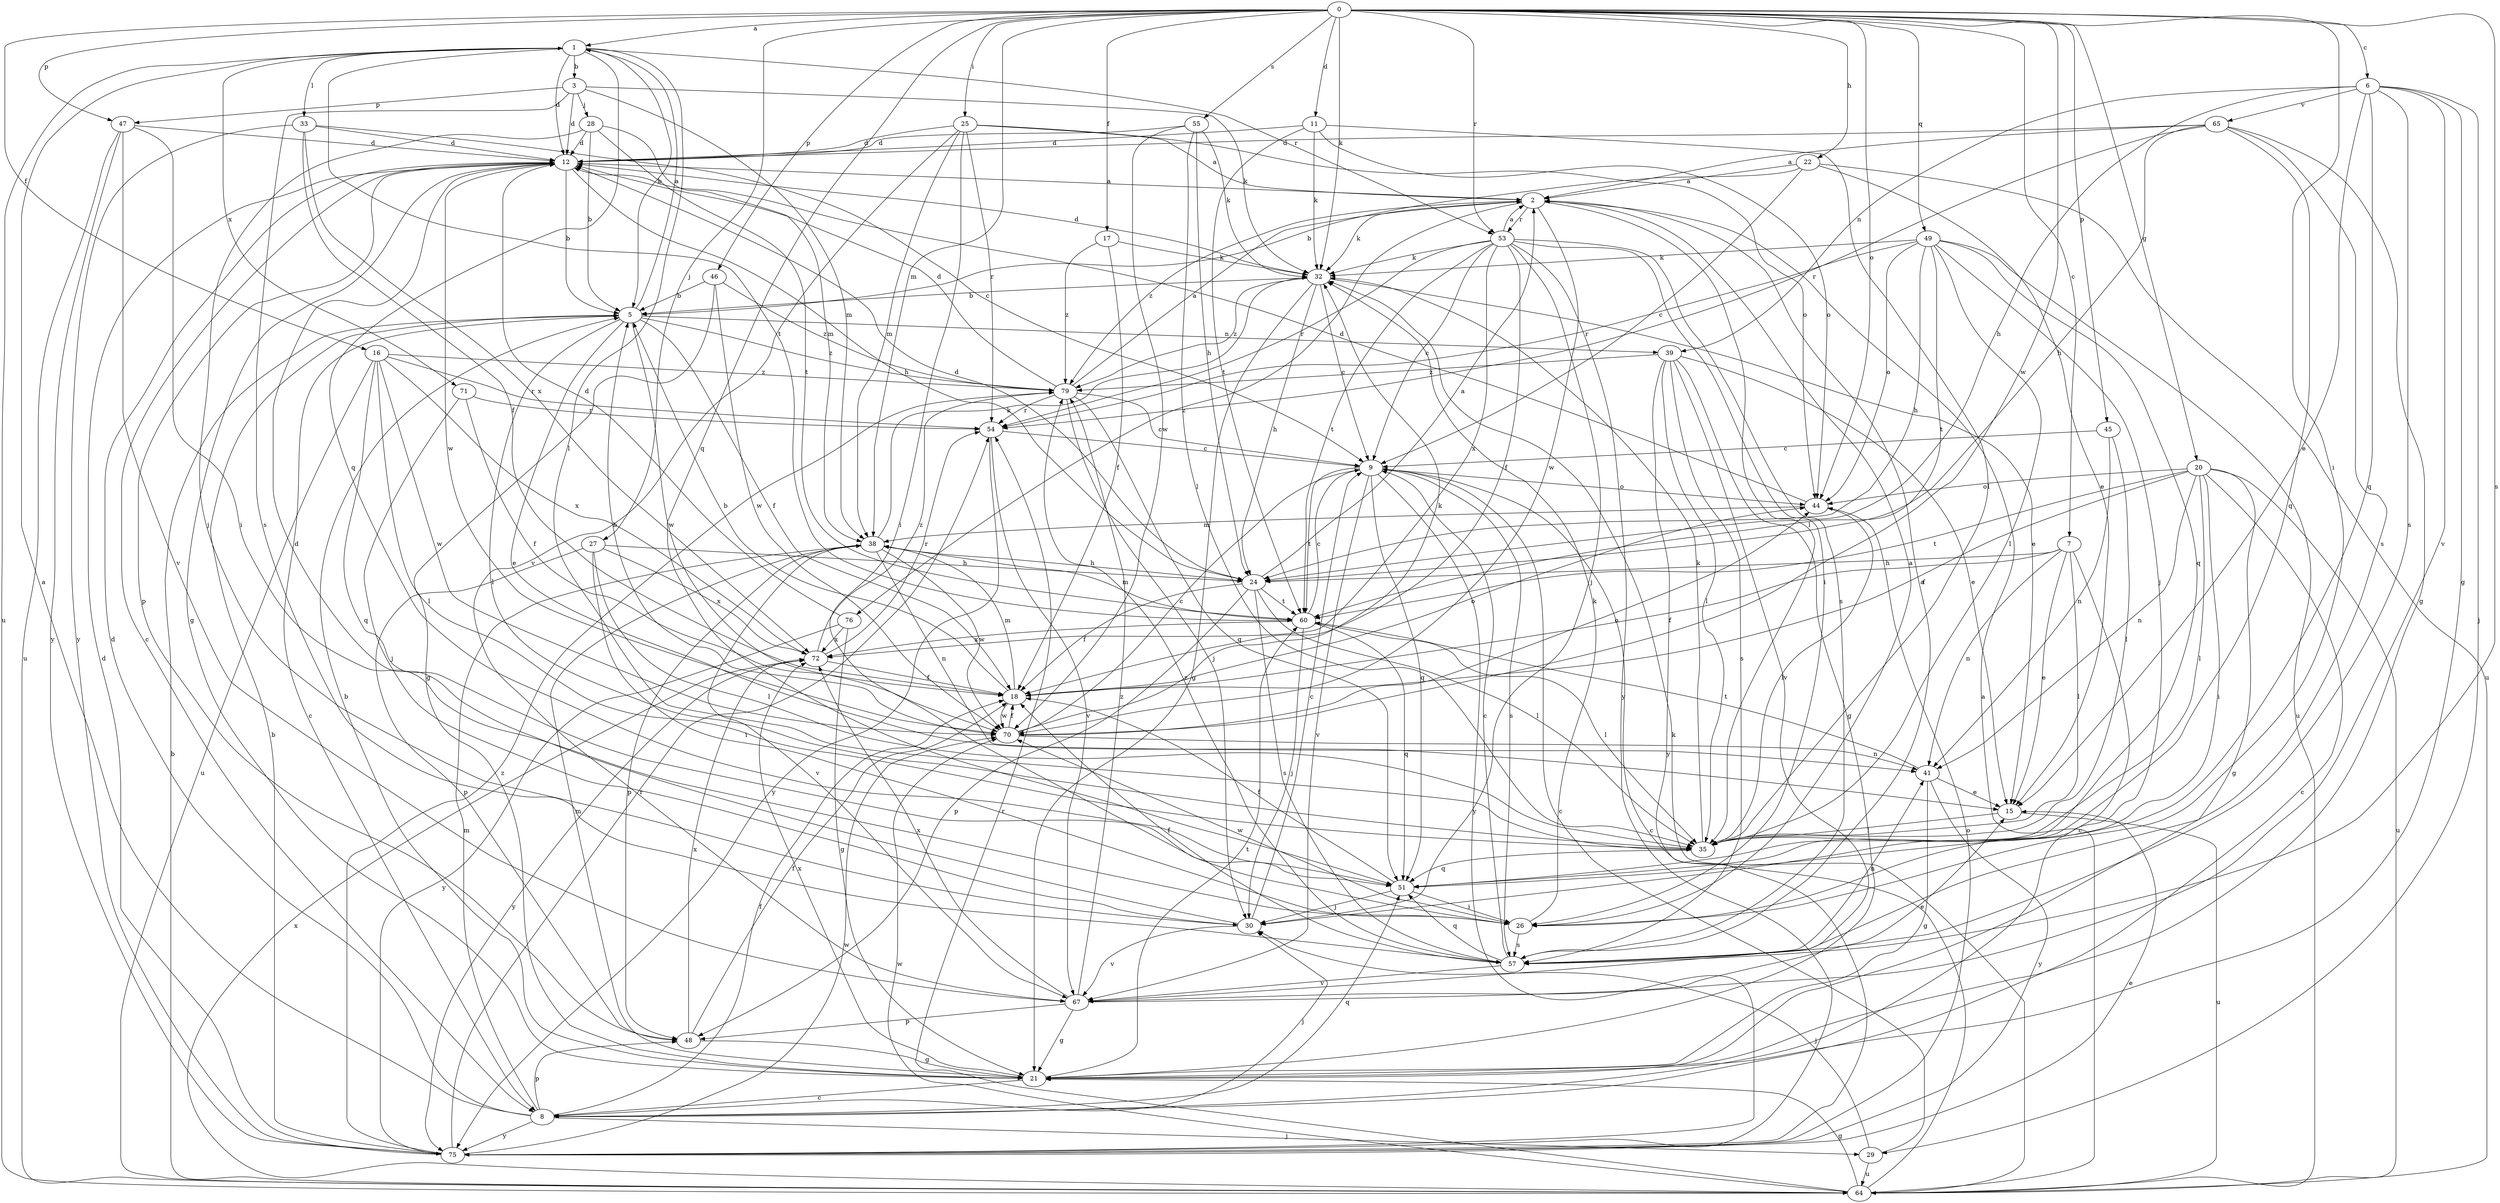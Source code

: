 strict digraph  {
0;
1;
2;
3;
5;
6;
7;
8;
9;
11;
12;
15;
16;
17;
18;
20;
21;
22;
24;
25;
26;
27;
28;
29;
30;
32;
33;
35;
38;
39;
41;
44;
45;
46;
47;
48;
49;
51;
53;
54;
55;
57;
60;
64;
65;
67;
70;
71;
72;
75;
76;
79;
0 -> 1  [label=a];
0 -> 6  [label=c];
0 -> 7  [label=c];
0 -> 11  [label=d];
0 -> 16  [label=f];
0 -> 17  [label=f];
0 -> 20  [label=g];
0 -> 22  [label=h];
0 -> 25  [label=i];
0 -> 26  [label=i];
0 -> 27  [label=j];
0 -> 32  [label=k];
0 -> 38  [label=m];
0 -> 44  [label=o];
0 -> 45  [label=p];
0 -> 46  [label=p];
0 -> 47  [label=p];
0 -> 49  [label=q];
0 -> 51  [label=q];
0 -> 53  [label=r];
0 -> 55  [label=s];
0 -> 57  [label=s];
0 -> 70  [label=w];
1 -> 3  [label=b];
1 -> 5  [label=b];
1 -> 12  [label=d];
1 -> 33  [label=l];
1 -> 35  [label=l];
1 -> 51  [label=q];
1 -> 53  [label=r];
1 -> 60  [label=t];
1 -> 64  [label=u];
1 -> 71  [label=x];
2 -> 32  [label=k];
2 -> 35  [label=l];
2 -> 53  [label=r];
2 -> 70  [label=w];
2 -> 76  [label=z];
2 -> 79  [label=z];
3 -> 12  [label=d];
3 -> 28  [label=j];
3 -> 32  [label=k];
3 -> 38  [label=m];
3 -> 47  [label=p];
3 -> 57  [label=s];
5 -> 1  [label=a];
5 -> 8  [label=c];
5 -> 15  [label=e];
5 -> 18  [label=f];
5 -> 35  [label=l];
5 -> 39  [label=n];
5 -> 70  [label=w];
5 -> 79  [label=z];
6 -> 15  [label=e];
6 -> 21  [label=g];
6 -> 24  [label=h];
6 -> 29  [label=j];
6 -> 39  [label=n];
6 -> 51  [label=q];
6 -> 57  [label=s];
6 -> 65  [label=v];
6 -> 67  [label=v];
7 -> 8  [label=c];
7 -> 15  [label=e];
7 -> 18  [label=f];
7 -> 24  [label=h];
7 -> 35  [label=l];
7 -> 41  [label=n];
8 -> 1  [label=a];
8 -> 12  [label=d];
8 -> 18  [label=f];
8 -> 29  [label=j];
8 -> 30  [label=j];
8 -> 38  [label=m];
8 -> 48  [label=p];
8 -> 51  [label=q];
8 -> 75  [label=y];
9 -> 44  [label=o];
9 -> 51  [label=q];
9 -> 57  [label=s];
9 -> 60  [label=t];
9 -> 67  [label=v];
9 -> 75  [label=y];
11 -> 12  [label=d];
11 -> 32  [label=k];
11 -> 35  [label=l];
11 -> 44  [label=o];
11 -> 60  [label=t];
12 -> 2  [label=a];
12 -> 5  [label=b];
12 -> 8  [label=c];
12 -> 21  [label=g];
12 -> 24  [label=h];
12 -> 48  [label=p];
12 -> 70  [label=w];
15 -> 35  [label=l];
15 -> 64  [label=u];
16 -> 35  [label=l];
16 -> 51  [label=q];
16 -> 54  [label=r];
16 -> 64  [label=u];
16 -> 70  [label=w];
16 -> 72  [label=x];
16 -> 79  [label=z];
17 -> 18  [label=f];
17 -> 32  [label=k];
17 -> 79  [label=z];
18 -> 5  [label=b];
18 -> 38  [label=m];
18 -> 44  [label=o];
18 -> 70  [label=w];
20 -> 8  [label=c];
20 -> 18  [label=f];
20 -> 21  [label=g];
20 -> 26  [label=i];
20 -> 35  [label=l];
20 -> 41  [label=n];
20 -> 44  [label=o];
20 -> 60  [label=t];
20 -> 64  [label=u];
21 -> 5  [label=b];
21 -> 8  [label=c];
21 -> 38  [label=m];
21 -> 60  [label=t];
21 -> 72  [label=x];
22 -> 2  [label=a];
22 -> 5  [label=b];
22 -> 9  [label=c];
22 -> 15  [label=e];
22 -> 64  [label=u];
24 -> 2  [label=a];
24 -> 12  [label=d];
24 -> 18  [label=f];
24 -> 35  [label=l];
24 -> 48  [label=p];
24 -> 57  [label=s];
24 -> 60  [label=t];
25 -> 2  [label=a];
25 -> 12  [label=d];
25 -> 26  [label=i];
25 -> 38  [label=m];
25 -> 44  [label=o];
25 -> 54  [label=r];
25 -> 67  [label=v];
26 -> 2  [label=a];
26 -> 32  [label=k];
26 -> 57  [label=s];
26 -> 70  [label=w];
27 -> 24  [label=h];
27 -> 26  [label=i];
27 -> 35  [label=l];
27 -> 48  [label=p];
27 -> 72  [label=x];
28 -> 5  [label=b];
28 -> 12  [label=d];
28 -> 30  [label=j];
28 -> 38  [label=m];
28 -> 60  [label=t];
29 -> 9  [label=c];
29 -> 30  [label=j];
29 -> 64  [label=u];
30 -> 9  [label=c];
30 -> 12  [label=d];
30 -> 67  [label=v];
32 -> 5  [label=b];
32 -> 9  [label=c];
32 -> 12  [label=d];
32 -> 15  [label=e];
32 -> 21  [label=g];
32 -> 24  [label=h];
32 -> 79  [label=z];
33 -> 9  [label=c];
33 -> 12  [label=d];
33 -> 18  [label=f];
33 -> 72  [label=x];
33 -> 75  [label=y];
35 -> 32  [label=k];
35 -> 51  [label=q];
38 -> 24  [label=h];
38 -> 32  [label=k];
38 -> 41  [label=n];
38 -> 48  [label=p];
38 -> 67  [label=v];
38 -> 70  [label=w];
39 -> 15  [label=e];
39 -> 21  [label=g];
39 -> 35  [label=l];
39 -> 57  [label=s];
39 -> 67  [label=v];
39 -> 75  [label=y];
39 -> 79  [label=z];
41 -> 15  [label=e];
41 -> 21  [label=g];
41 -> 60  [label=t];
41 -> 75  [label=y];
44 -> 12  [label=d];
44 -> 35  [label=l];
44 -> 38  [label=m];
45 -> 9  [label=c];
45 -> 35  [label=l];
45 -> 41  [label=n];
46 -> 5  [label=b];
46 -> 21  [label=g];
46 -> 70  [label=w];
46 -> 79  [label=z];
47 -> 12  [label=d];
47 -> 26  [label=i];
47 -> 64  [label=u];
47 -> 67  [label=v];
47 -> 75  [label=y];
48 -> 18  [label=f];
48 -> 21  [label=g];
48 -> 72  [label=x];
49 -> 24  [label=h];
49 -> 30  [label=j];
49 -> 32  [label=k];
49 -> 35  [label=l];
49 -> 44  [label=o];
49 -> 51  [label=q];
49 -> 54  [label=r];
49 -> 60  [label=t];
49 -> 64  [label=u];
51 -> 18  [label=f];
51 -> 26  [label=i];
51 -> 30  [label=j];
53 -> 2  [label=a];
53 -> 9  [label=c];
53 -> 18  [label=f];
53 -> 26  [label=i];
53 -> 30  [label=j];
53 -> 32  [label=k];
53 -> 54  [label=r];
53 -> 57  [label=s];
53 -> 60  [label=t];
53 -> 72  [label=x];
53 -> 75  [label=y];
54 -> 9  [label=c];
54 -> 67  [label=v];
54 -> 75  [label=y];
55 -> 12  [label=d];
55 -> 24  [label=h];
55 -> 32  [label=k];
55 -> 35  [label=l];
55 -> 70  [label=w];
57 -> 2  [label=a];
57 -> 9  [label=c];
57 -> 18  [label=f];
57 -> 41  [label=n];
57 -> 51  [label=q];
57 -> 67  [label=v];
57 -> 79  [label=z];
60 -> 9  [label=c];
60 -> 30  [label=j];
60 -> 35  [label=l];
60 -> 38  [label=m];
60 -> 51  [label=q];
60 -> 72  [label=x];
64 -> 2  [label=a];
64 -> 5  [label=b];
64 -> 9  [label=c];
64 -> 21  [label=g];
64 -> 32  [label=k];
64 -> 54  [label=r];
64 -> 70  [label=w];
64 -> 72  [label=x];
65 -> 2  [label=a];
65 -> 12  [label=d];
65 -> 21  [label=g];
65 -> 24  [label=h];
65 -> 51  [label=q];
65 -> 54  [label=r];
65 -> 57  [label=s];
67 -> 15  [label=e];
67 -> 21  [label=g];
67 -> 48  [label=p];
67 -> 72  [label=x];
67 -> 79  [label=z];
70 -> 5  [label=b];
70 -> 9  [label=c];
70 -> 18  [label=f];
70 -> 32  [label=k];
70 -> 41  [label=n];
70 -> 44  [label=o];
71 -> 18  [label=f];
71 -> 30  [label=j];
71 -> 54  [label=r];
72 -> 18  [label=f];
72 -> 54  [label=r];
72 -> 75  [label=y];
72 -> 79  [label=z];
75 -> 5  [label=b];
75 -> 12  [label=d];
75 -> 15  [label=e];
75 -> 44  [label=o];
75 -> 54  [label=r];
75 -> 70  [label=w];
75 -> 79  [label=z];
76 -> 12  [label=d];
76 -> 21  [label=g];
76 -> 72  [label=x];
76 -> 75  [label=y];
79 -> 2  [label=a];
79 -> 9  [label=c];
79 -> 12  [label=d];
79 -> 30  [label=j];
79 -> 51  [label=q];
79 -> 54  [label=r];
}
